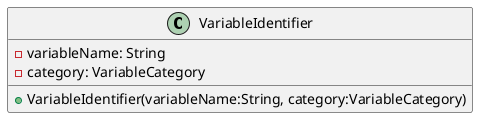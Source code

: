 @startuml

    class VariableIdentifier {
        -variableName: String
        -category: VariableCategory
        +VariableIdentifier(variableName:String, category:VariableCategory)
    }

@enduml
